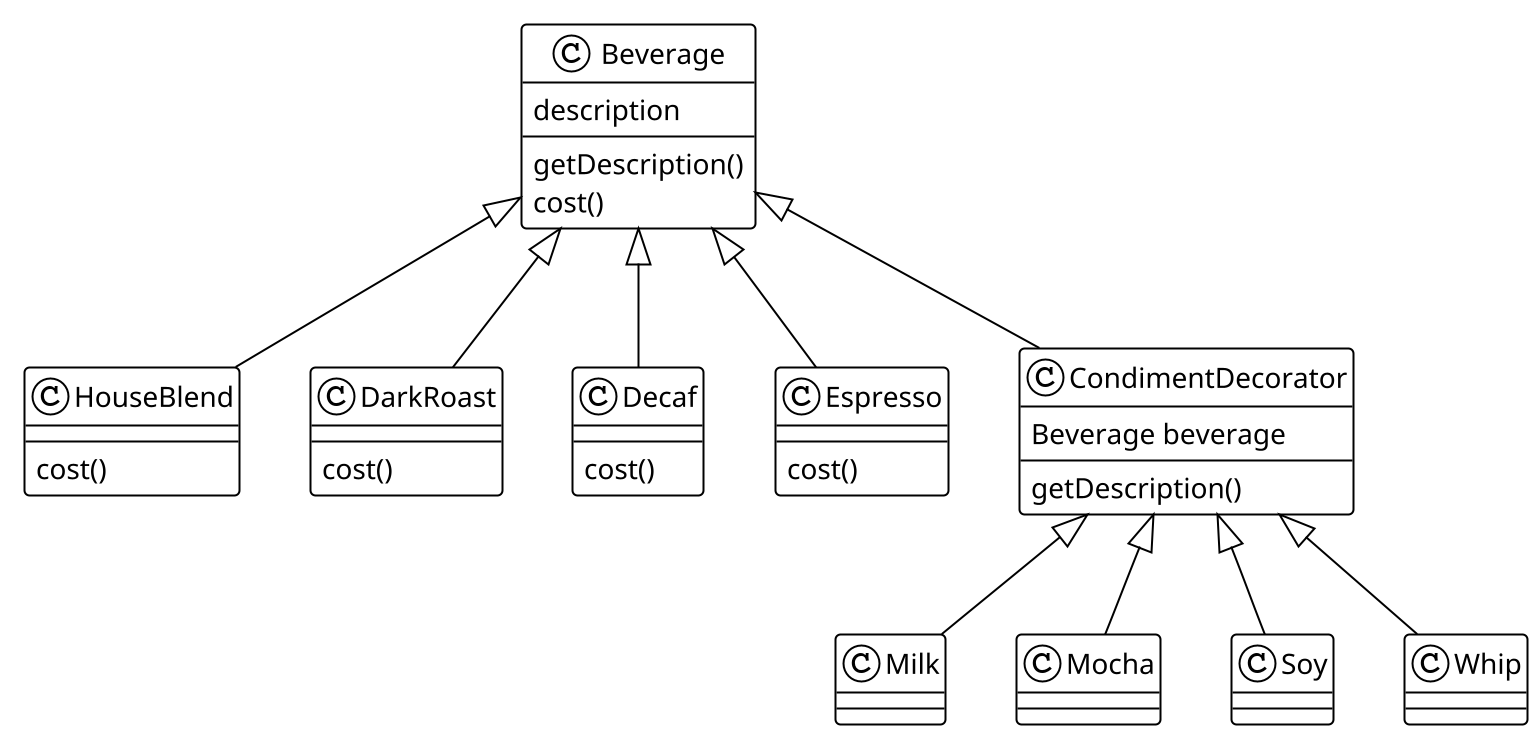 @startuml Duck

!theme plain
skinparam backgroundColor #FFFFFF
scale 2

class Beverage {
    description
    getDescription()
    cost()
}

class HouseBlend {
    cost()
}

class DarkRoast {
    cost()
}

class Decaf {
    cost()
}

class Espresso {
    cost()
}

class CondimentDecorator {
    Beverage beverage
    getDescription()
}


Beverage <|-- HouseBlend
Beverage <|-- DarkRoast
Beverage <|-- Decaf
Beverage <|-- Espresso
Beverage <|-- CondimentDecorator
CondimentDecorator <|-- Milk
CondimentDecorator <|-- Mocha
CondimentDecorator <|-- Soy
CondimentDecorator <|-- Whip

@enduml